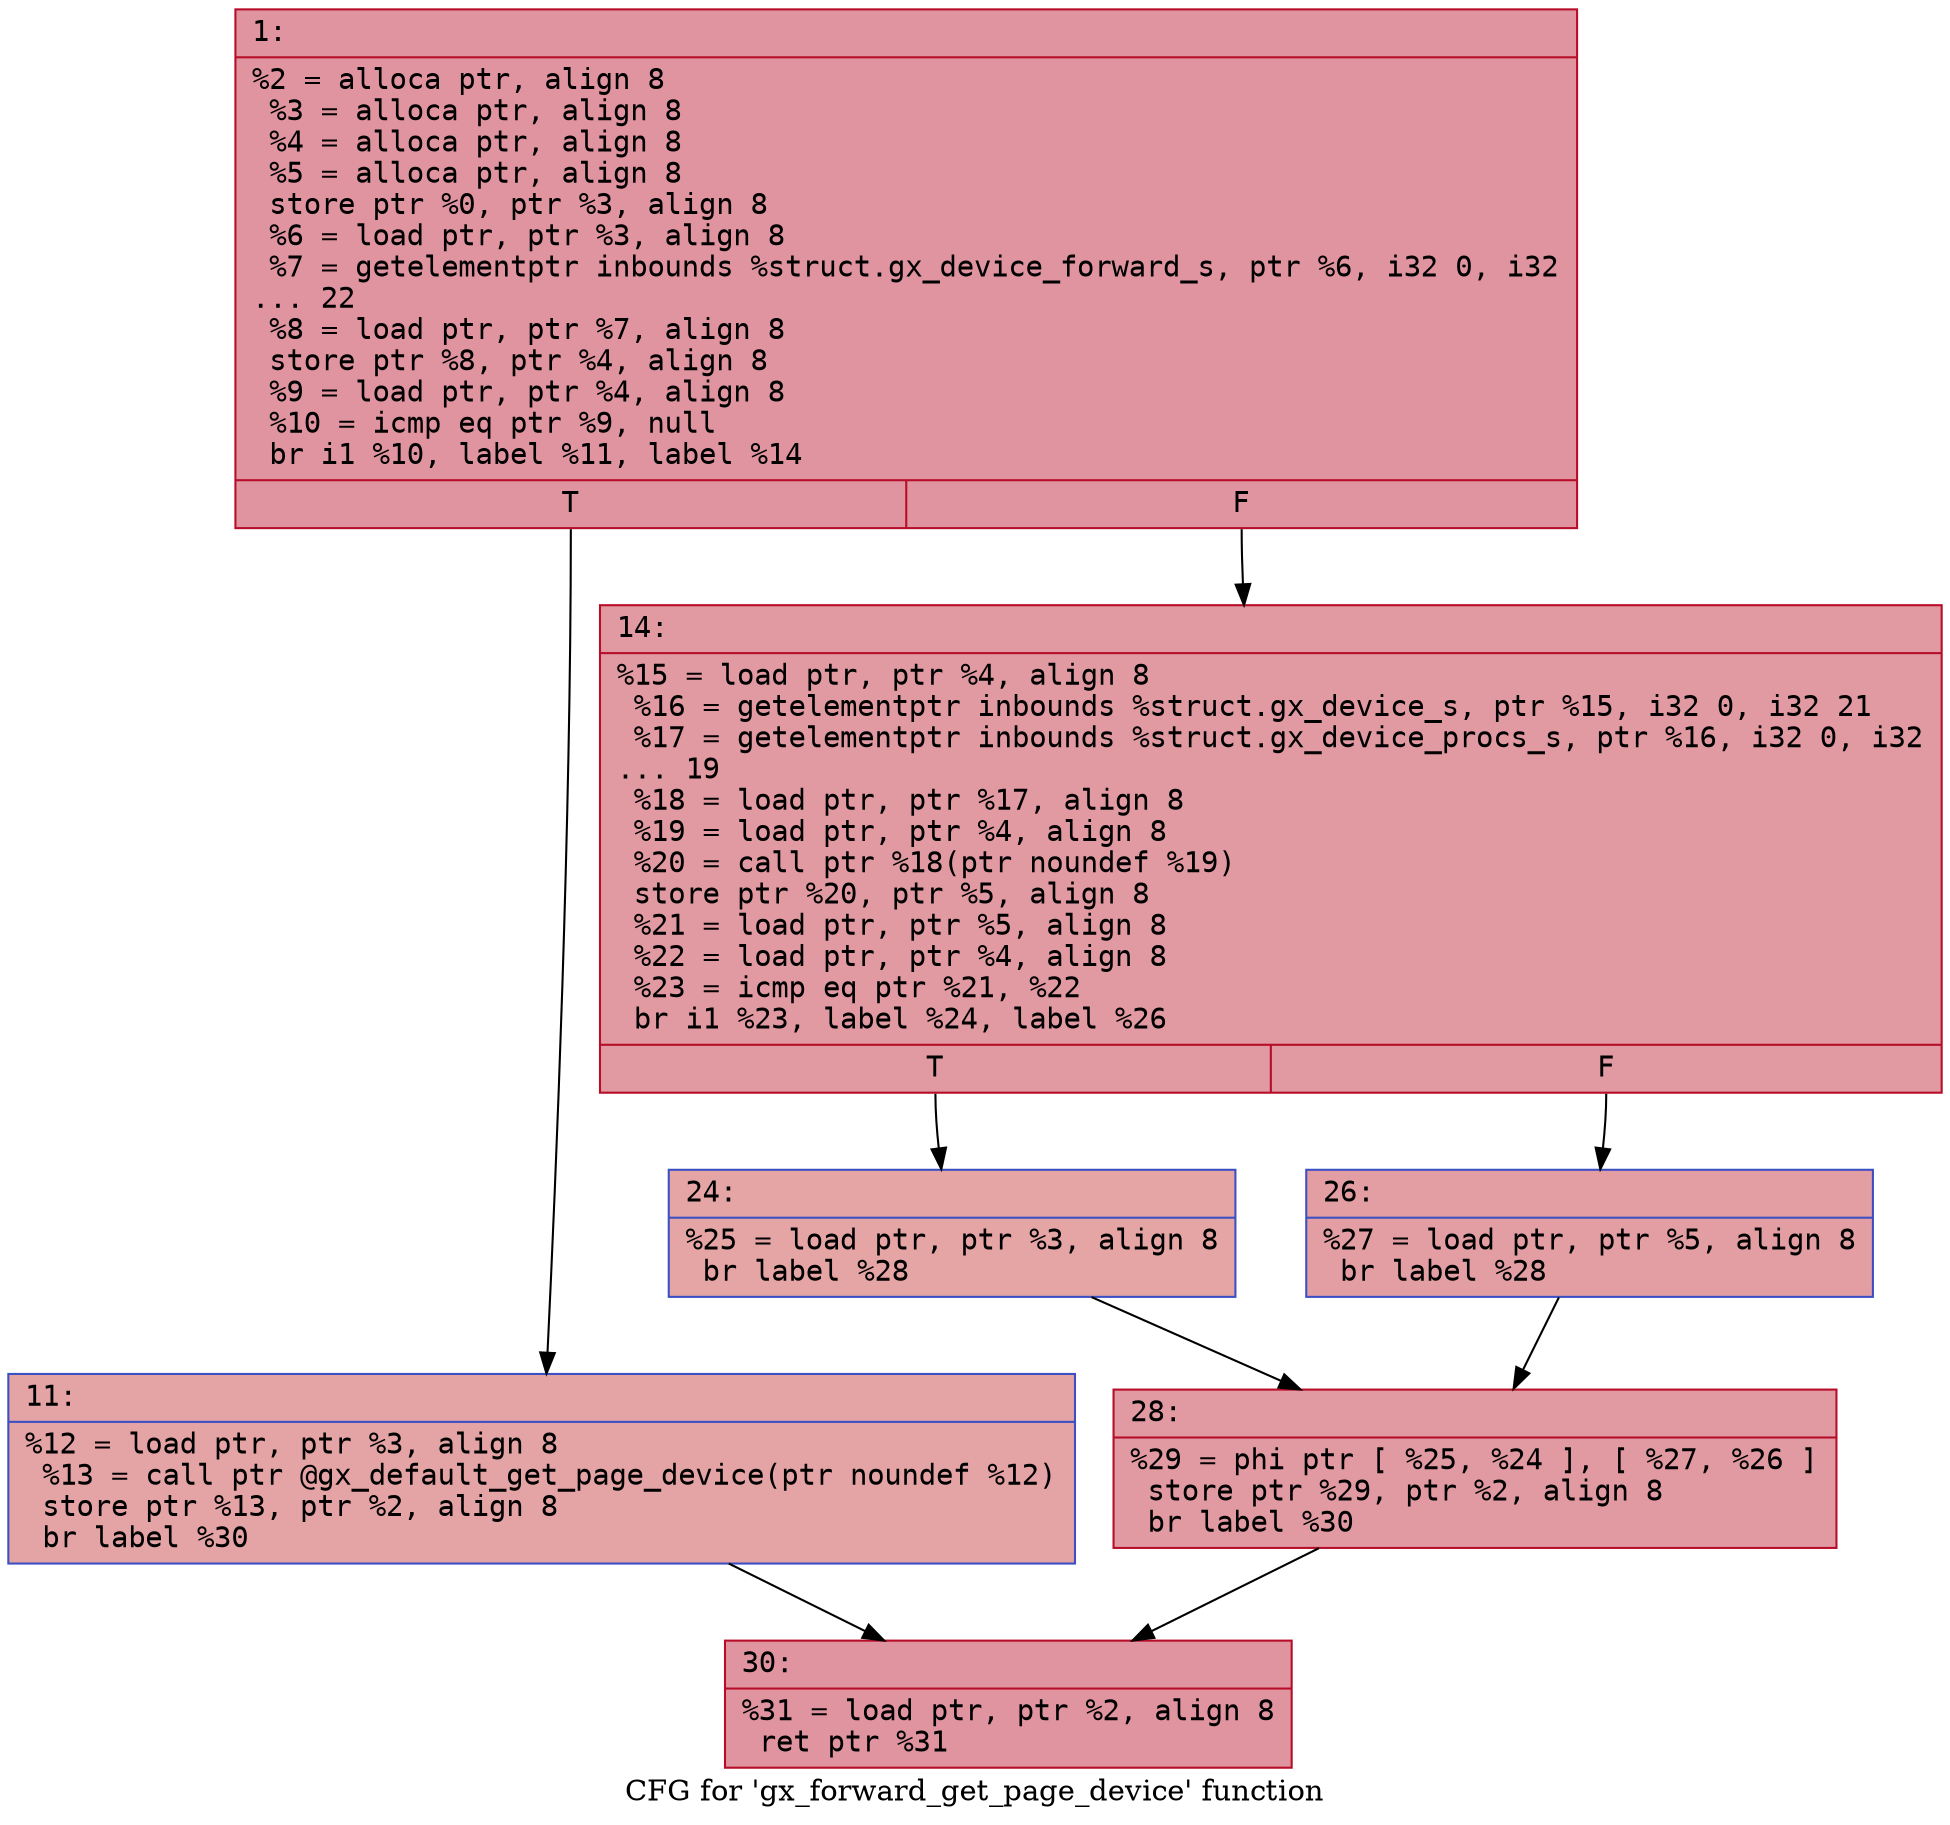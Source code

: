 digraph "CFG for 'gx_forward_get_page_device' function" {
	label="CFG for 'gx_forward_get_page_device' function";

	Node0x600003d9c7d0 [shape=record,color="#b70d28ff", style=filled, fillcolor="#b70d2870" fontname="Courier",label="{1:\l|  %2 = alloca ptr, align 8\l  %3 = alloca ptr, align 8\l  %4 = alloca ptr, align 8\l  %5 = alloca ptr, align 8\l  store ptr %0, ptr %3, align 8\l  %6 = load ptr, ptr %3, align 8\l  %7 = getelementptr inbounds %struct.gx_device_forward_s, ptr %6, i32 0, i32\l... 22\l  %8 = load ptr, ptr %7, align 8\l  store ptr %8, ptr %4, align 8\l  %9 = load ptr, ptr %4, align 8\l  %10 = icmp eq ptr %9, null\l  br i1 %10, label %11, label %14\l|{<s0>T|<s1>F}}"];
	Node0x600003d9c7d0:s0 -> Node0x600003d9c820[tooltip="1 -> 11\nProbability 37.50%" ];
	Node0x600003d9c7d0:s1 -> Node0x600003d9c870[tooltip="1 -> 14\nProbability 62.50%" ];
	Node0x600003d9c820 [shape=record,color="#3d50c3ff", style=filled, fillcolor="#c32e3170" fontname="Courier",label="{11:\l|  %12 = load ptr, ptr %3, align 8\l  %13 = call ptr @gx_default_get_page_device(ptr noundef %12)\l  store ptr %13, ptr %2, align 8\l  br label %30\l}"];
	Node0x600003d9c820 -> Node0x600003d9c9b0[tooltip="11 -> 30\nProbability 100.00%" ];
	Node0x600003d9c870 [shape=record,color="#b70d28ff", style=filled, fillcolor="#bb1b2c70" fontname="Courier",label="{14:\l|  %15 = load ptr, ptr %4, align 8\l  %16 = getelementptr inbounds %struct.gx_device_s, ptr %15, i32 0, i32 21\l  %17 = getelementptr inbounds %struct.gx_device_procs_s, ptr %16, i32 0, i32\l... 19\l  %18 = load ptr, ptr %17, align 8\l  %19 = load ptr, ptr %4, align 8\l  %20 = call ptr %18(ptr noundef %19)\l  store ptr %20, ptr %5, align 8\l  %21 = load ptr, ptr %5, align 8\l  %22 = load ptr, ptr %4, align 8\l  %23 = icmp eq ptr %21, %22\l  br i1 %23, label %24, label %26\l|{<s0>T|<s1>F}}"];
	Node0x600003d9c870:s0 -> Node0x600003d9c8c0[tooltip="14 -> 24\nProbability 37.50%" ];
	Node0x600003d9c870:s1 -> Node0x600003d9c910[tooltip="14 -> 26\nProbability 62.50%" ];
	Node0x600003d9c8c0 [shape=record,color="#3d50c3ff", style=filled, fillcolor="#c5333470" fontname="Courier",label="{24:\l|  %25 = load ptr, ptr %3, align 8\l  br label %28\l}"];
	Node0x600003d9c8c0 -> Node0x600003d9c960[tooltip="24 -> 28\nProbability 100.00%" ];
	Node0x600003d9c910 [shape=record,color="#3d50c3ff", style=filled, fillcolor="#be242e70" fontname="Courier",label="{26:\l|  %27 = load ptr, ptr %5, align 8\l  br label %28\l}"];
	Node0x600003d9c910 -> Node0x600003d9c960[tooltip="26 -> 28\nProbability 100.00%" ];
	Node0x600003d9c960 [shape=record,color="#b70d28ff", style=filled, fillcolor="#bb1b2c70" fontname="Courier",label="{28:\l|  %29 = phi ptr [ %25, %24 ], [ %27, %26 ]\l  store ptr %29, ptr %2, align 8\l  br label %30\l}"];
	Node0x600003d9c960 -> Node0x600003d9c9b0[tooltip="28 -> 30\nProbability 100.00%" ];
	Node0x600003d9c9b0 [shape=record,color="#b70d28ff", style=filled, fillcolor="#b70d2870" fontname="Courier",label="{30:\l|  %31 = load ptr, ptr %2, align 8\l  ret ptr %31\l}"];
}
